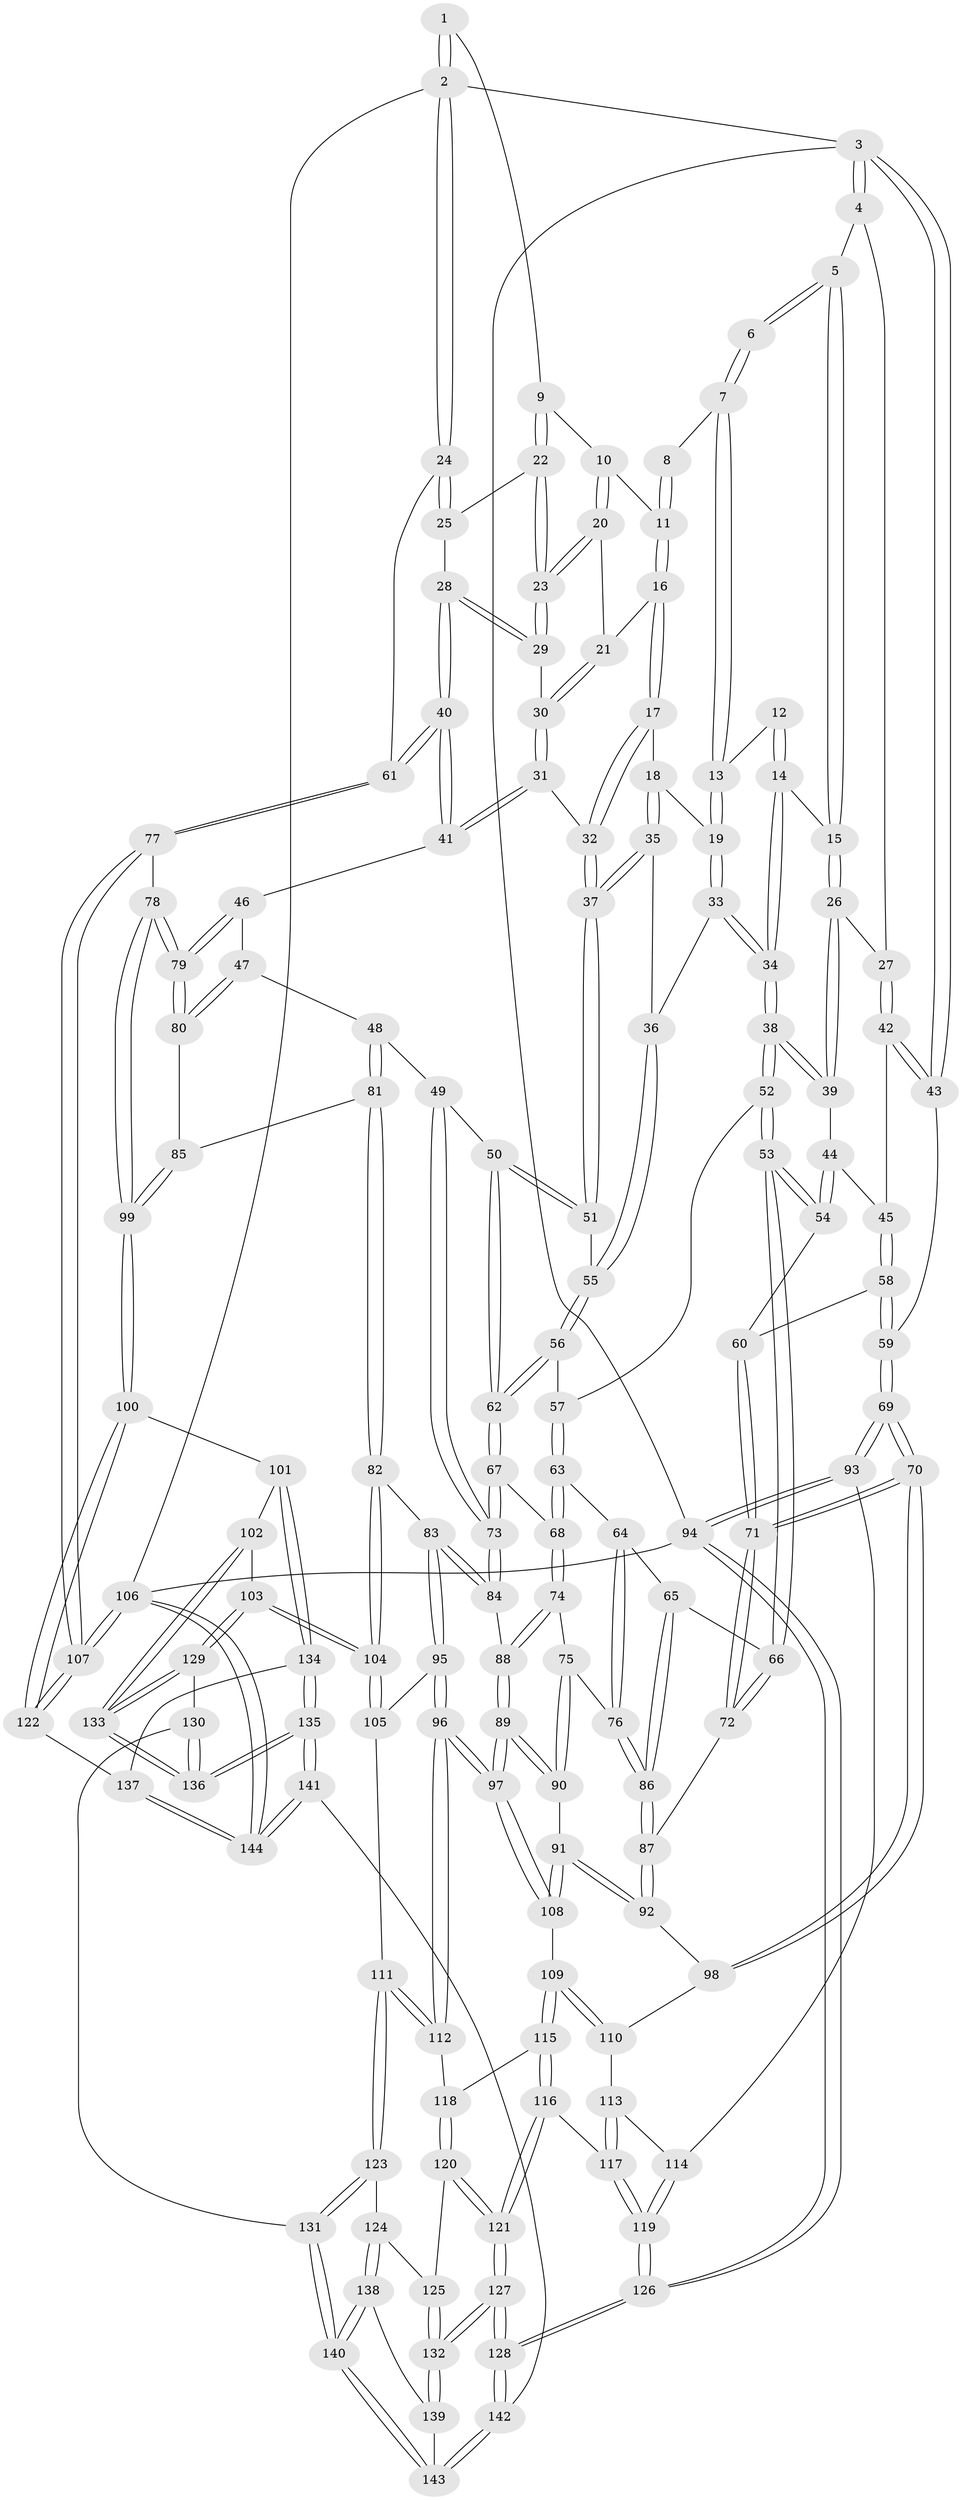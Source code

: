 // Generated by graph-tools (version 1.1) at 2025/11/02/27/25 16:11:55]
// undirected, 144 vertices, 357 edges
graph export_dot {
graph [start="1"]
  node [color=gray90,style=filled];
  1 [pos="+0.9541089306764807+0"];
  2 [pos="+1+0"];
  3 [pos="+0+0"];
  4 [pos="+0.06964259622271378+0"];
  5 [pos="+0.11759970776845224+0"];
  6 [pos="+0.23106617014776643+0"];
  7 [pos="+0.6271267160616134+0"];
  8 [pos="+0.7600296857487379+0"];
  9 [pos="+0.9272881525695096+0.07572088275286151"];
  10 [pos="+0.8723936303135205+0.05648561118543785"];
  11 [pos="+0.8180693828277367+0"];
  12 [pos="+0.41986675263003964+0.0473997758096471"];
  13 [pos="+0.5860138691183897+0.05170369357463674"];
  14 [pos="+0.33599567471962005+0.13328591005629647"];
  15 [pos="+0.2764224766655884+0.04678311703921381"];
  16 [pos="+0.7830780166646885+0.1099599621613281"];
  17 [pos="+0.6966060559850517+0.1314735135543915"];
  18 [pos="+0.6666127092737177+0.13205719411776562"];
  19 [pos="+0.5864878406351081+0.0595822154941293"];
  20 [pos="+0.8595486348694489+0.10804369400651603"];
  21 [pos="+0.783884897616209+0.1106773852286476"];
  22 [pos="+0.9396348578714733+0.08687138773418053"];
  23 [pos="+0.8891466834402076+0.1634866336309152"];
  24 [pos="+1+0"];
  25 [pos="+0.9641198751044134+0.08746660485282806"];
  26 [pos="+0.1727315950027064+0.19242530840705746"];
  27 [pos="+0.1403648996114218+0.18238484920008766"];
  28 [pos="+0.9778919392936064+0.24469382270529627"];
  29 [pos="+0.8874747709128933+0.1722056161820555"];
  30 [pos="+0.8332089903893634+0.18768683522952329"];
  31 [pos="+0.8181929768388015+0.21050706065366404"];
  32 [pos="+0.7954277693651699+0.21296233270060239"];
  33 [pos="+0.5000867552504948+0.1713423207504743"];
  34 [pos="+0.36868082162680166+0.23315157405748738"];
  35 [pos="+0.6741498368872542+0.1885517292088093"];
  36 [pos="+0.5721993542074804+0.26025788189853005"];
  37 [pos="+0.7014466322686936+0.2645392993118145"];
  38 [pos="+0.36516074012109545+0.24066094984046385"];
  39 [pos="+0.22159882372426007+0.22435831464443207"];
  40 [pos="+1+0.309010048895415"];
  41 [pos="+0.8460851928893636+0.31715663674492345"];
  42 [pos="+0.08851970748013041+0.2176642002057905"];
  43 [pos="+0+0.11034084913644539"];
  44 [pos="+0.1867092323403497+0.2778773200157969"];
  45 [pos="+0.09381810589290994+0.27074065829022204"];
  46 [pos="+0.7930692208417918+0.3559388589606707"];
  47 [pos="+0.7810981852517858+0.36136768718562207"];
  48 [pos="+0.7779056052323986+0.36158684565646204"];
  49 [pos="+0.740023083855858+0.34774824430173823"];
  50 [pos="+0.7055872554508983+0.3094658055883161"];
  51 [pos="+0.6990823200043668+0.2870922166815993"];
  52 [pos="+0.3653886721950694+0.24443238298062533"];
  53 [pos="+0.19648069453523412+0.3707990945304444"];
  54 [pos="+0.16795390882631422+0.34970945087733635"];
  55 [pos="+0.5763805171815807+0.27063036968885595"];
  56 [pos="+0.5575502851404708+0.33801371144196385"];
  57 [pos="+0.36573780513964643+0.2454226065849291"];
  58 [pos="+0.09371508511612082+0.27187636496414064"];
  59 [pos="+0+0.31253773923312134"];
  60 [pos="+0.09145692994732325+0.3395473444755692"];
  61 [pos="+1+0.3771488908794719"];
  62 [pos="+0.5686471672796245+0.3747764075686101"];
  63 [pos="+0.3696870127368713+0.2763935716725972"];
  64 [pos="+0.321009237425054+0.39295532078905737"];
  65 [pos="+0.20684364946059802+0.3986823500171322"];
  66 [pos="+0.20275847004593606+0.3964066688682554"];
  67 [pos="+0.5674318631505711+0.3801280406054118"];
  68 [pos="+0.44155073141482115+0.39578789090223215"];
  69 [pos="+0+0.5104143786374364"];
  70 [pos="+0+0.5091432382062965"];
  71 [pos="+0+0.49220671585459486"];
  72 [pos="+0.1399574473966391+0.4882780735237016"];
  73 [pos="+0.6076864839467266+0.49302134463866804"];
  74 [pos="+0.43572486259115756+0.4544108350326106"];
  75 [pos="+0.33739094933303465+0.4919222976830236"];
  76 [pos="+0.31938963428262773+0.48836407252527914"];
  77 [pos="+1+0.5060853438093766"];
  78 [pos="+1+0.510747615166184"];
  79 [pos="+1+0.5100583674137784"];
  80 [pos="+0.8717215017016849+0.5250886869361483"];
  81 [pos="+0.7301018111146177+0.5577877846000495"];
  82 [pos="+0.7243611523292871+0.5592715473979343"];
  83 [pos="+0.6890061288836944+0.5529419419609671"];
  84 [pos="+0.6075000097881215+0.4969349578760302"];
  85 [pos="+0.7948353069344567+0.564791037332859"];
  86 [pos="+0.2962425244661685+0.49920888383162126"];
  87 [pos="+0.24045535316707864+0.561778302065399"];
  88 [pos="+0.5198199763016186+0.5393826164222277"];
  89 [pos="+0.472982056084756+0.6297291716299044"];
  90 [pos="+0.41164028051266915+0.596965479796832"];
  91 [pos="+0.2481762288460517+0.6190972118117813"];
  92 [pos="+0.24016509270802122+0.5824979050340336"];
  93 [pos="+0+0.5466183971486314"];
  94 [pos="+0+1"];
  95 [pos="+0.6348786465540976+0.6429172066378485"];
  96 [pos="+0.47804095066210006+0.685445675217649"];
  97 [pos="+0.47750013958401716+0.6831453532327277"];
  98 [pos="+0.09790740625292448+0.5980591850445948"];
  99 [pos="+0.8668635400160077+0.7448574259469897"];
  100 [pos="+0.8615254727622675+0.7575927472714267"];
  101 [pos="+0.8044766514254367+0.790565461581799"];
  102 [pos="+0.7995440984016445+0.7906154740090485"];
  103 [pos="+0.7265359170781323+0.7753059004687956"];
  104 [pos="+0.7252168299204129+0.7724523697748161"];
  105 [pos="+0.6552068095722368+0.7129303916272076"];
  106 [pos="+1+1"];
  107 [pos="+1+1"];
  108 [pos="+0.24613362302769004+0.6382072922062066"];
  109 [pos="+0.23487052220748122+0.6752721220408622"];
  110 [pos="+0.18142401594758956+0.6921827752666418"];
  111 [pos="+0.4826814280086481+0.7118102637519444"];
  112 [pos="+0.47783567033213625+0.6927053982197726"];
  113 [pos="+0.17459798349395558+0.6965671900992897"];
  114 [pos="+0.1250999165550988+0.7197938424755654"];
  115 [pos="+0.2589190162226633+0.7115841214485898"];
  116 [pos="+0.20136519470168718+0.8045140848155002"];
  117 [pos="+0.18526507870423845+0.792866800280119"];
  118 [pos="+0.27411192702977244+0.725769751414444"];
  119 [pos="+0.10320934898114331+0.7901263530061291"];
  120 [pos="+0.30172330331270536+0.7975553814333243"];
  121 [pos="+0.21989829351962914+0.9310173550838153"];
  122 [pos="+1+0.9445332832126959"];
  123 [pos="+0.4858027904868697+0.7966734601028886"];
  124 [pos="+0.46572919236222526+0.8078855824399485"];
  125 [pos="+0.4019119481343033+0.8169215872279624"];
  126 [pos="+0+1"];
  127 [pos="+0.14930991915565525+1"];
  128 [pos="+0.05170123892493073+1"];
  129 [pos="+0.6588563665224634+0.8252162327545822"];
  130 [pos="+0.555237461479873+0.8519703857786558"];
  131 [pos="+0.5540021882034645+0.8520684581903541"];
  132 [pos="+0.15620564444157006+1"];
  133 [pos="+0.7208744871070595+0.9767984124119964"];
  134 [pos="+0.8452630503005732+0.9256625556485639"];
  135 [pos="+0.7359180934018708+1"];
  136 [pos="+0.7226677787333523+1"];
  137 [pos="+0.8990602429967439+0.9382638087024694"];
  138 [pos="+0.4064830549126565+0.9340123949158412"];
  139 [pos="+0.3886543912582005+0.9533220920569275"];
  140 [pos="+0.5398141946675197+0.9713774058827156"];
  141 [pos="+0.7087853073110952+1"];
  142 [pos="+0.5725898583097185+1"];
  143 [pos="+0.5412776193260379+1"];
  144 [pos="+0.7900654043185852+1"];
  1 -- 2;
  1 -- 2;
  1 -- 9;
  2 -- 3;
  2 -- 24;
  2 -- 24;
  2 -- 106;
  3 -- 4;
  3 -- 4;
  3 -- 43;
  3 -- 43;
  3 -- 94;
  4 -- 5;
  4 -- 27;
  5 -- 6;
  5 -- 6;
  5 -- 15;
  5 -- 15;
  6 -- 7;
  6 -- 7;
  7 -- 8;
  7 -- 13;
  7 -- 13;
  8 -- 11;
  8 -- 11;
  9 -- 10;
  9 -- 22;
  9 -- 22;
  10 -- 11;
  10 -- 20;
  10 -- 20;
  11 -- 16;
  11 -- 16;
  12 -- 13;
  12 -- 14;
  12 -- 14;
  13 -- 19;
  13 -- 19;
  14 -- 15;
  14 -- 34;
  14 -- 34;
  15 -- 26;
  15 -- 26;
  16 -- 17;
  16 -- 17;
  16 -- 21;
  17 -- 18;
  17 -- 32;
  17 -- 32;
  18 -- 19;
  18 -- 35;
  18 -- 35;
  19 -- 33;
  19 -- 33;
  20 -- 21;
  20 -- 23;
  20 -- 23;
  21 -- 30;
  21 -- 30;
  22 -- 23;
  22 -- 23;
  22 -- 25;
  23 -- 29;
  23 -- 29;
  24 -- 25;
  24 -- 25;
  24 -- 61;
  25 -- 28;
  26 -- 27;
  26 -- 39;
  26 -- 39;
  27 -- 42;
  27 -- 42;
  28 -- 29;
  28 -- 29;
  28 -- 40;
  28 -- 40;
  29 -- 30;
  30 -- 31;
  30 -- 31;
  31 -- 32;
  31 -- 41;
  31 -- 41;
  32 -- 37;
  32 -- 37;
  33 -- 34;
  33 -- 34;
  33 -- 36;
  34 -- 38;
  34 -- 38;
  35 -- 36;
  35 -- 37;
  35 -- 37;
  36 -- 55;
  36 -- 55;
  37 -- 51;
  37 -- 51;
  38 -- 39;
  38 -- 39;
  38 -- 52;
  38 -- 52;
  39 -- 44;
  40 -- 41;
  40 -- 41;
  40 -- 61;
  40 -- 61;
  41 -- 46;
  42 -- 43;
  42 -- 43;
  42 -- 45;
  43 -- 59;
  44 -- 45;
  44 -- 54;
  44 -- 54;
  45 -- 58;
  45 -- 58;
  46 -- 47;
  46 -- 79;
  46 -- 79;
  47 -- 48;
  47 -- 80;
  47 -- 80;
  48 -- 49;
  48 -- 81;
  48 -- 81;
  49 -- 50;
  49 -- 73;
  49 -- 73;
  50 -- 51;
  50 -- 51;
  50 -- 62;
  50 -- 62;
  51 -- 55;
  52 -- 53;
  52 -- 53;
  52 -- 57;
  53 -- 54;
  53 -- 54;
  53 -- 66;
  53 -- 66;
  54 -- 60;
  55 -- 56;
  55 -- 56;
  56 -- 57;
  56 -- 62;
  56 -- 62;
  57 -- 63;
  57 -- 63;
  58 -- 59;
  58 -- 59;
  58 -- 60;
  59 -- 69;
  59 -- 69;
  60 -- 71;
  60 -- 71;
  61 -- 77;
  61 -- 77;
  62 -- 67;
  62 -- 67;
  63 -- 64;
  63 -- 68;
  63 -- 68;
  64 -- 65;
  64 -- 76;
  64 -- 76;
  65 -- 66;
  65 -- 86;
  65 -- 86;
  66 -- 72;
  66 -- 72;
  67 -- 68;
  67 -- 73;
  67 -- 73;
  68 -- 74;
  68 -- 74;
  69 -- 70;
  69 -- 70;
  69 -- 93;
  69 -- 93;
  70 -- 71;
  70 -- 71;
  70 -- 98;
  70 -- 98;
  71 -- 72;
  71 -- 72;
  72 -- 87;
  73 -- 84;
  73 -- 84;
  74 -- 75;
  74 -- 88;
  74 -- 88;
  75 -- 76;
  75 -- 90;
  75 -- 90;
  76 -- 86;
  76 -- 86;
  77 -- 78;
  77 -- 107;
  77 -- 107;
  78 -- 79;
  78 -- 79;
  78 -- 99;
  78 -- 99;
  79 -- 80;
  79 -- 80;
  80 -- 85;
  81 -- 82;
  81 -- 82;
  81 -- 85;
  82 -- 83;
  82 -- 104;
  82 -- 104;
  83 -- 84;
  83 -- 84;
  83 -- 95;
  83 -- 95;
  84 -- 88;
  85 -- 99;
  85 -- 99;
  86 -- 87;
  86 -- 87;
  87 -- 92;
  87 -- 92;
  88 -- 89;
  88 -- 89;
  89 -- 90;
  89 -- 90;
  89 -- 97;
  89 -- 97;
  90 -- 91;
  91 -- 92;
  91 -- 92;
  91 -- 108;
  91 -- 108;
  92 -- 98;
  93 -- 94;
  93 -- 94;
  93 -- 114;
  94 -- 126;
  94 -- 126;
  94 -- 106;
  95 -- 96;
  95 -- 96;
  95 -- 105;
  96 -- 97;
  96 -- 97;
  96 -- 112;
  96 -- 112;
  97 -- 108;
  97 -- 108;
  98 -- 110;
  99 -- 100;
  99 -- 100;
  100 -- 101;
  100 -- 122;
  100 -- 122;
  101 -- 102;
  101 -- 134;
  101 -- 134;
  102 -- 103;
  102 -- 133;
  102 -- 133;
  103 -- 104;
  103 -- 104;
  103 -- 129;
  103 -- 129;
  104 -- 105;
  104 -- 105;
  105 -- 111;
  106 -- 107;
  106 -- 107;
  106 -- 144;
  106 -- 144;
  107 -- 122;
  107 -- 122;
  108 -- 109;
  109 -- 110;
  109 -- 110;
  109 -- 115;
  109 -- 115;
  110 -- 113;
  111 -- 112;
  111 -- 112;
  111 -- 123;
  111 -- 123;
  112 -- 118;
  113 -- 114;
  113 -- 117;
  113 -- 117;
  114 -- 119;
  114 -- 119;
  115 -- 116;
  115 -- 116;
  115 -- 118;
  116 -- 117;
  116 -- 121;
  116 -- 121;
  117 -- 119;
  117 -- 119;
  118 -- 120;
  118 -- 120;
  119 -- 126;
  119 -- 126;
  120 -- 121;
  120 -- 121;
  120 -- 125;
  121 -- 127;
  121 -- 127;
  122 -- 137;
  123 -- 124;
  123 -- 131;
  123 -- 131;
  124 -- 125;
  124 -- 138;
  124 -- 138;
  125 -- 132;
  125 -- 132;
  126 -- 128;
  126 -- 128;
  127 -- 128;
  127 -- 128;
  127 -- 132;
  127 -- 132;
  128 -- 142;
  128 -- 142;
  129 -- 130;
  129 -- 133;
  129 -- 133;
  130 -- 131;
  130 -- 136;
  130 -- 136;
  131 -- 140;
  131 -- 140;
  132 -- 139;
  132 -- 139;
  133 -- 136;
  133 -- 136;
  134 -- 135;
  134 -- 135;
  134 -- 137;
  135 -- 136;
  135 -- 136;
  135 -- 141;
  135 -- 141;
  137 -- 144;
  137 -- 144;
  138 -- 139;
  138 -- 140;
  138 -- 140;
  139 -- 143;
  140 -- 143;
  140 -- 143;
  141 -- 142;
  141 -- 144;
  141 -- 144;
  142 -- 143;
  142 -- 143;
}
